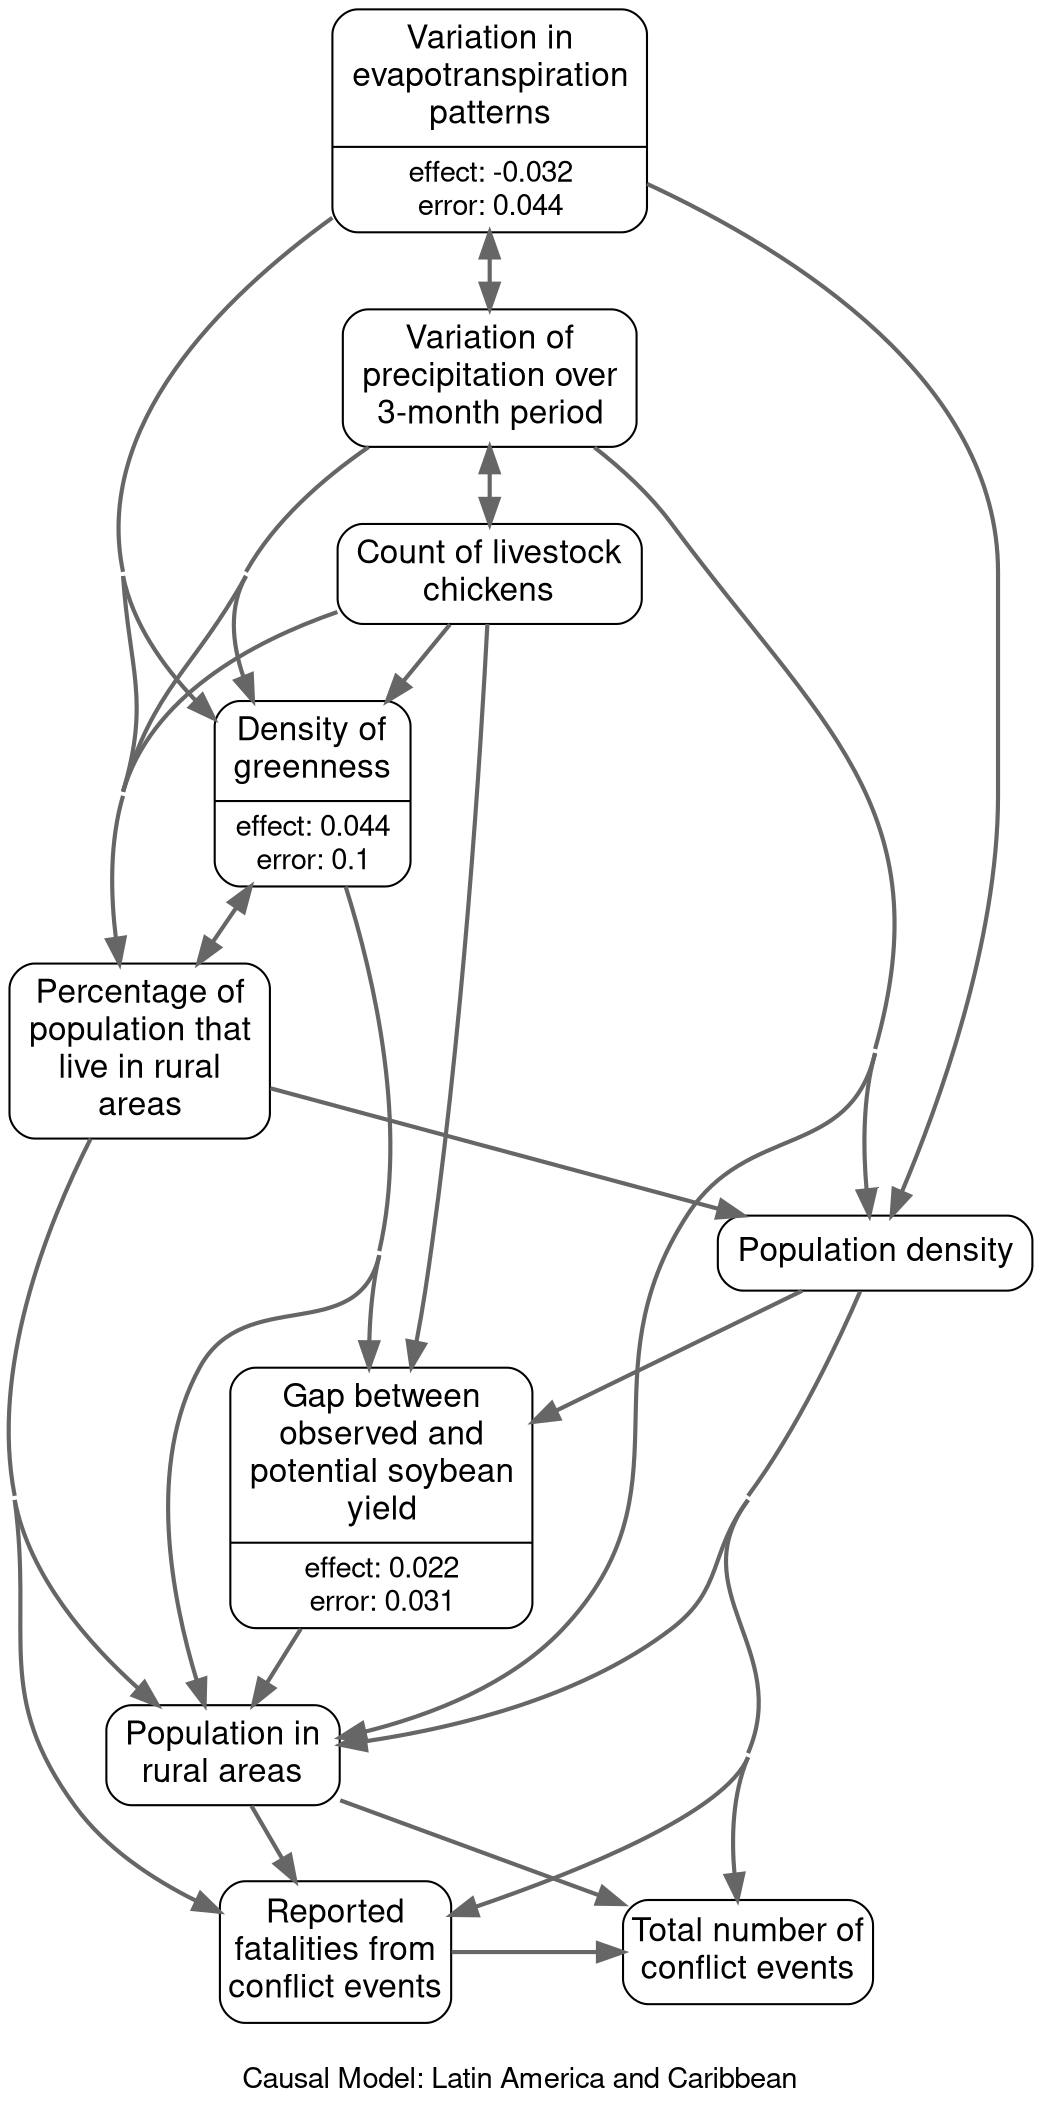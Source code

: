 # generated file for region: latin_america_and_caribbean by CausalModelRegionGenerator
strict digraph causalModel {
fontname="Helvetica, Arial, sans-serif";
label="
Causal Model: Latin America and Caribbean";
labelloc = b;
nodesep = 0.4;
concentrate = true;
node[shape = Mrecord, fontname = "Helvetica, Arial, sans-serif", margin = "0.10,0.06", penwidth = 1.0];
edge[arrowsize = 1.2 penwidth = 2 color="#666666"];

# nodes
et_anom_m_STD_m [label = <{<table align="center" border="0" cellspacing="1" cellpadding="1">
<tr><td><font point-size="16">Variation in<br/>evapotranspiration<br/>patterns<br/></font></td></tr>
</table>
|<table border="0" cellspacing="1" cellpadding="0.5"><tr><td><font point-size="14">effect: -0.032</font></td></tr>
<tr><td><font point-size="14">error: 0.044</font></td></tr></table>}>, class = rankB];
chicken_number_s [label = <<table align="center" border="0" cellspacing="1" cellpadding="1">
<tr><td><font point-size="16">Count of livestock<br/>chickens<br/></font></td></tr>
</table>
>, class = rankB];
spi_3_m [label = <<table align="center" border="0" cellspacing="1" cellpadding="1">
<tr><td><font point-size="16">Variation of<br/>precipitation over<br/>3-month period<br/></font></td></tr>
</table>
>, class = rankB];
rurpop_s [label = <<table align="center" border="0" cellspacing="1" cellpadding="1">
<tr><td><font point-size="16">Population in<br/>rural areas<br/></font></td></tr>
</table>
>, class = rankB];
yield_gap_soybean_s [label = <{<table align="center" border="0" cellspacing="1" cellpadding="1">
<tr><td><font point-size="16">Gap between<br/>observed and<br/>potential soybean<br/>yield<br/></font></td></tr>
</table>
|<table border="0" cellspacing="1" cellpadding="0.5"><tr><td><font point-size="14">effect: 0.022</font></td></tr>
<tr><td><font point-size="14">error: 0.031</font></td></tr></table>}>, class = rankB];
rurratio_s [label = <<table align="center" border="0" cellspacing="1" cellpadding="1">
<tr><td><font point-size="16">Percentage of<br/>population that<br/>live in rural<br/>areas<br/></font></td></tr>
</table>
>, class = rankB];
locdensity_y [label = <<table align="center" border="0" cellspacing="1" cellpadding="1">
<tr><td><font point-size="16">Population density</font></td></tr>
</table>
>, class = rankB];
ndvi_act_min_m [label = <{<table align="center" border="0" cellspacing="1" cellpadding="1">
<tr><td><font point-size="16">Density of<br/>greenness<br/></font></td></tr>
</table>
|<table border="0" cellspacing="1" cellpadding="0.5"><tr><td><font point-size="14">effect: 0.044</font></td></tr>
<tr><td><font point-size="14">error: 0.1</font></td></tr></table>}>, class = rankB];
acl_sum_evnt_m [label = "Total number of
conflict events" class = rankC shape=box style=rounded fontsize="16pt" margin = "0.05,0.10"];
acl_sum_fatl_m [label = "Reported
fatalities from
conflict events" class = rankC shape=box style=rounded fontsize="16pt" margin = "0.05,0.10"];

#ranks
{rank=same; acl_sum_evnt_m acl_sum_fatl_m; }

# links
et_anom_m_STD_m -> spi_3_m;
et_anom_m_STD_m -> rurratio_s;
et_anom_m_STD_m -> locdensity_y;
et_anom_m_STD_m -> ndvi_act_min_m;
chicken_number_s -> spi_3_m;
chicken_number_s -> yield_gap_soybean_s;
chicken_number_s -> rurratio_s;
chicken_number_s -> ndvi_act_min_m;
spi_3_m -> et_anom_m_STD_m;
spi_3_m -> chicken_number_s;
spi_3_m -> rurpop_s;
spi_3_m -> rurratio_s;
spi_3_m -> locdensity_y;
spi_3_m -> ndvi_act_min_m;
rurpop_s -> acl_sum_evnt_m;
rurpop_s -> acl_sum_fatl_m;
yield_gap_soybean_s -> rurpop_s;
rurratio_s -> rurpop_s;
rurratio_s -> locdensity_y;
rurratio_s -> ndvi_act_min_m;
rurratio_s -> acl_sum_fatl_m;
locdensity_y -> rurpop_s;
locdensity_y -> yield_gap_soybean_s;
locdensity_y -> acl_sum_evnt_m;
locdensity_y -> acl_sum_fatl_m;
ndvi_act_min_m -> rurpop_s;
ndvi_act_min_m -> yield_gap_soybean_s;
ndvi_act_min_m -> rurratio_s;
acl_sum_fatl_m -> acl_sum_evnt_m;

}
